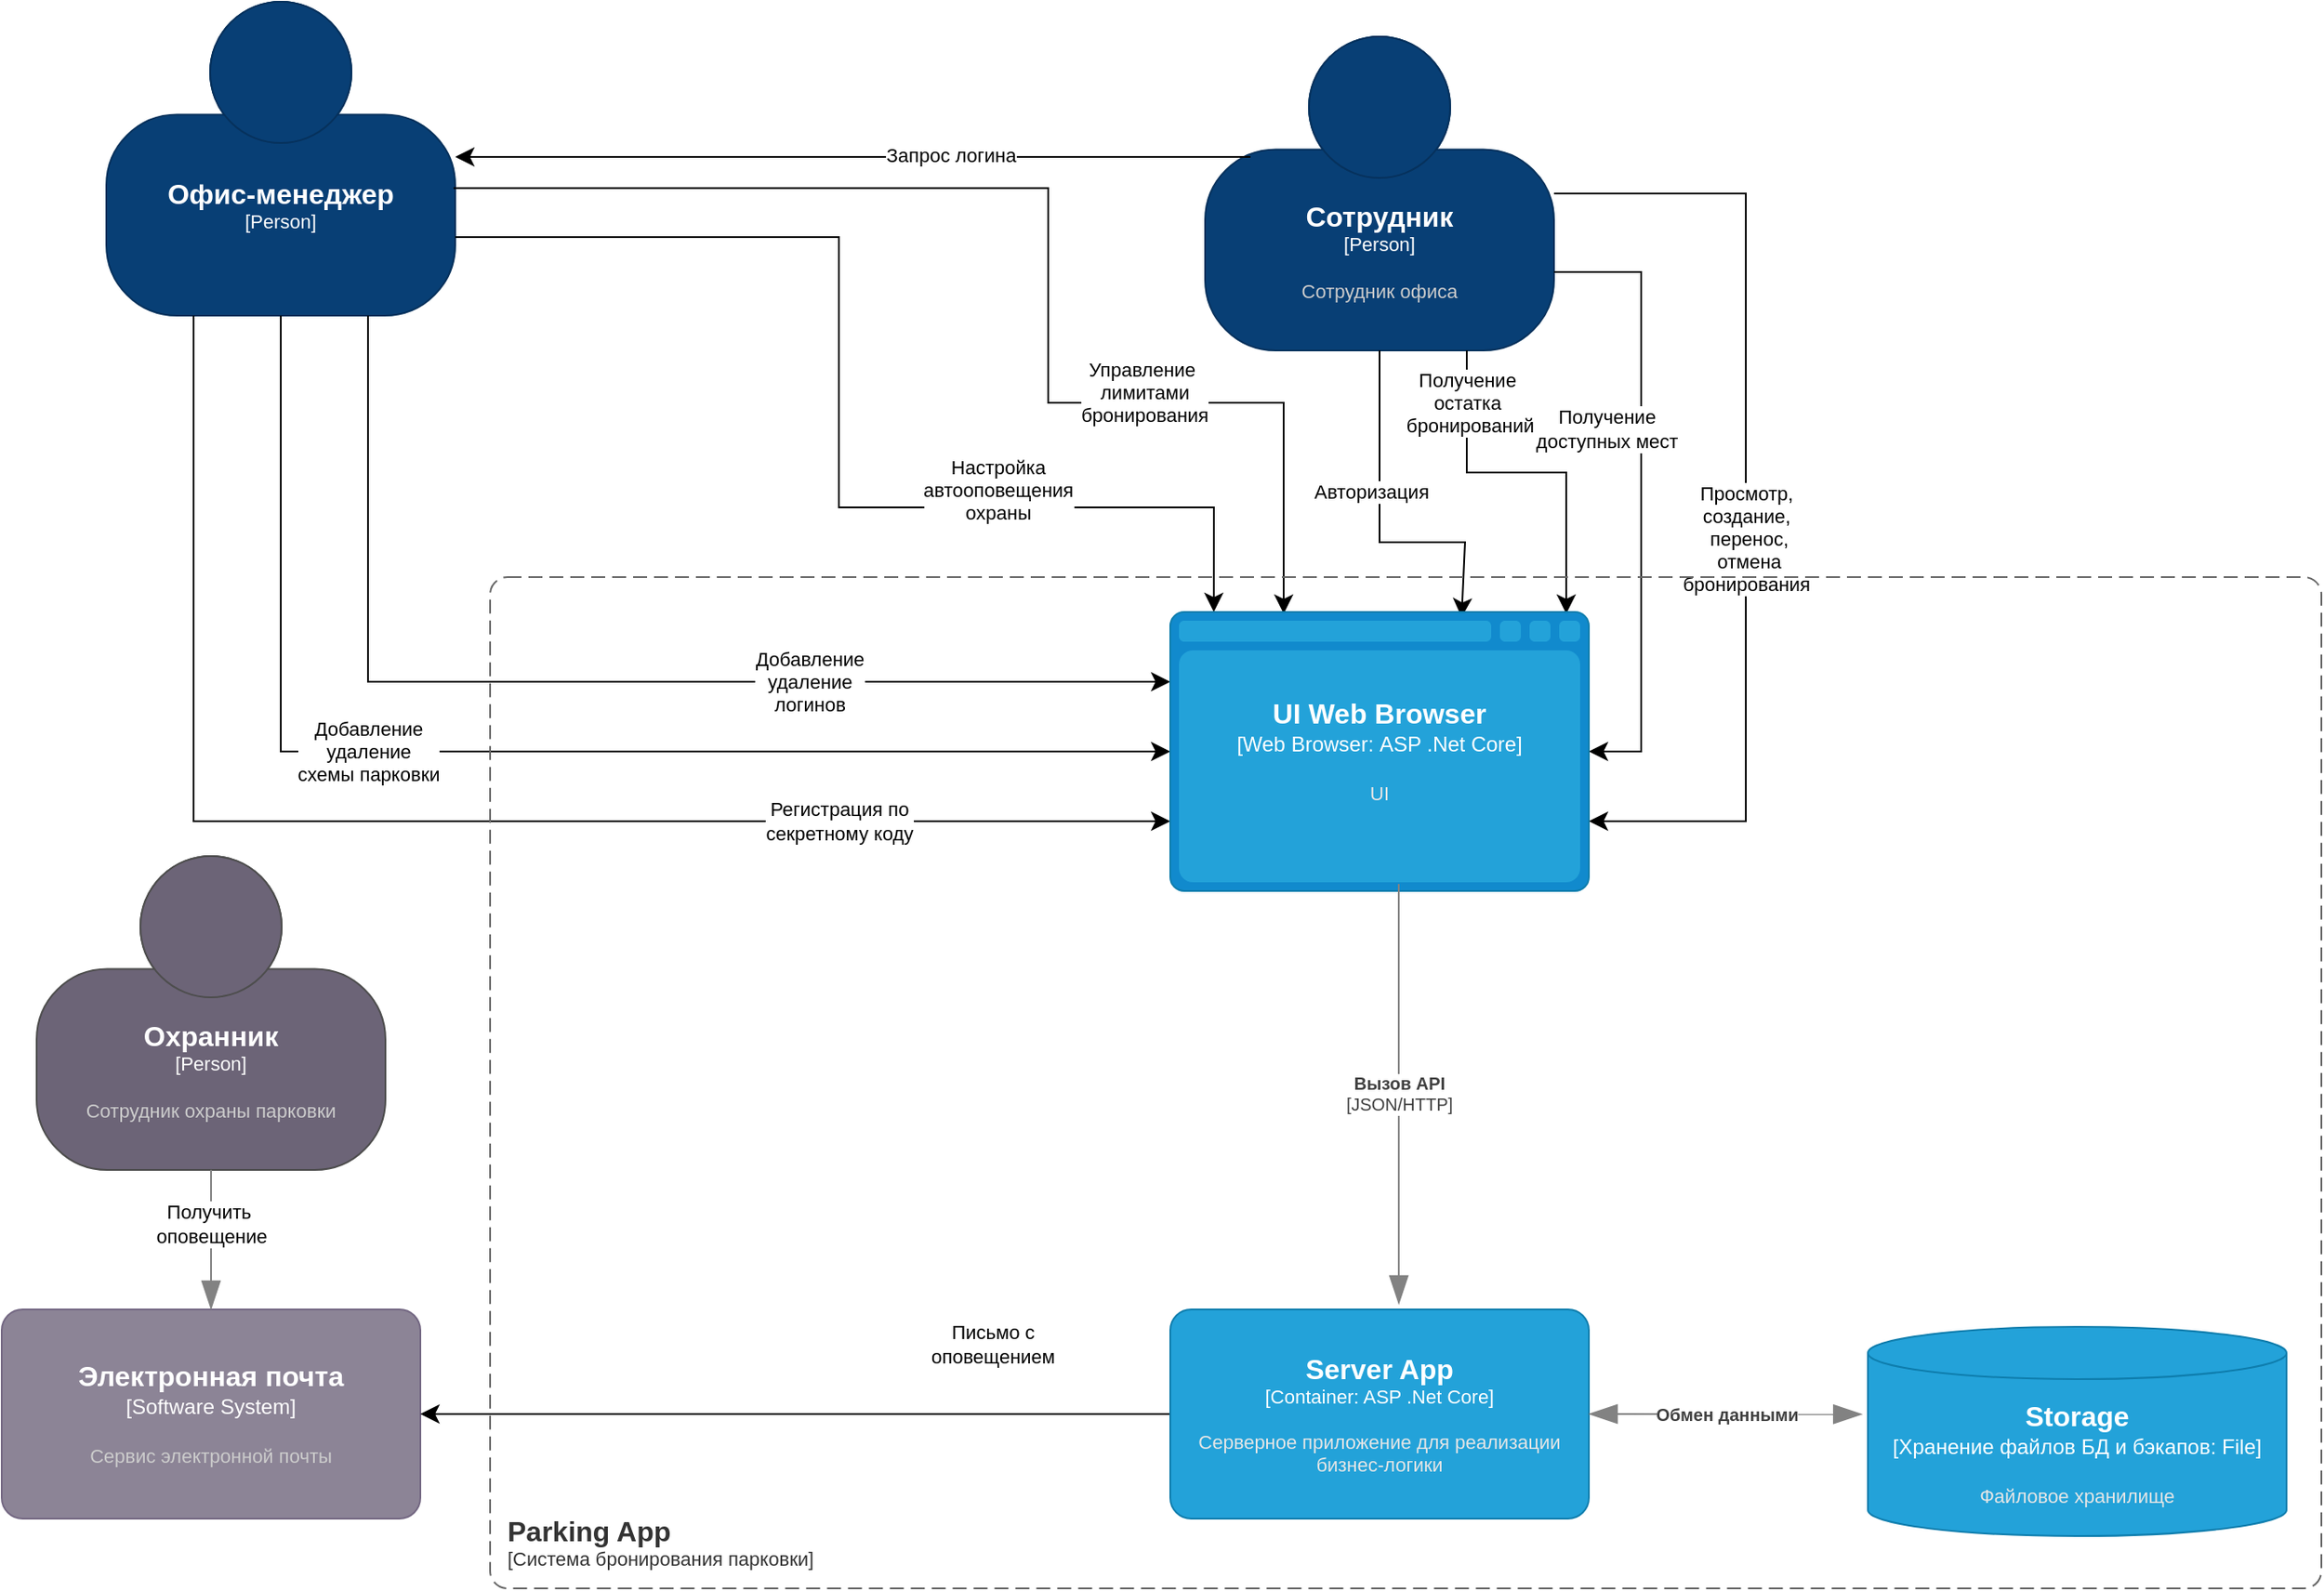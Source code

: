 <mxfile version="22.0.2" type="device">
  <diagram name="Страница — 1" id="NEVm2YXXamXdKvpm7KqA">
    <mxGraphModel dx="1687" dy="993" grid="1" gridSize="10" guides="1" tooltips="1" connect="1" arrows="1" fold="1" page="1" pageScale="1" pageWidth="1169" pageHeight="827" math="0" shadow="0">
      <root>
        <mxCell id="0" />
        <mxCell id="1" parent="0" />
        <object placeholders="1" c4Name="Сотрудник" c4Type="Person" c4Description="Сотрудник офиса" label="&lt;font style=&quot;font-size: 16px&quot;&gt;&lt;b&gt;%c4Name%&lt;/b&gt;&lt;/font&gt;&lt;div&gt;[%c4Type%]&lt;/div&gt;&lt;br&gt;&lt;div&gt;&lt;font style=&quot;font-size: 11px&quot;&gt;&lt;font color=&quot;#cccccc&quot;&gt;%c4Description%&lt;/font&gt;&lt;/div&gt;" id="Kb7q33dDTwwG0EOIKzRc-1">
          <mxCell style="html=1;fontSize=11;dashed=0;whiteSpace=wrap;fillColor=#083F75;strokeColor=#06315C;fontColor=#ffffff;shape=mxgraph.c4.person2;align=center;metaEdit=1;points=[[0.5,0,0],[1,0.5,0],[1,0.75,0],[0.75,1,0],[0.5,1,0],[0.25,1,0],[0,0.75,0],[0,0.5,0]];resizable=0;" parent="1" vertex="1">
            <mxGeometry x="810" y="40" width="200" height="180" as="geometry" />
          </mxCell>
        </object>
        <object placeholders="1" c4Name="Офис-менеджер" c4Type="Person" c4Description="" label="&lt;font style=&quot;font-size: 16px&quot;&gt;&lt;b&gt;%c4Name%&lt;/b&gt;&lt;/font&gt;&lt;div&gt;[%c4Type%]&lt;/div&gt;&lt;br&gt;&lt;div&gt;&lt;font style=&quot;font-size: 11px&quot;&gt;&lt;font color=&quot;#cccccc&quot;&gt;%c4Description%&lt;/font&gt;&lt;/div&gt;" id="Kb7q33dDTwwG0EOIKzRc-2">
          <mxCell style="html=1;fontSize=11;dashed=0;whiteSpace=wrap;fillColor=#083F75;strokeColor=#06315C;fontColor=#ffffff;shape=mxgraph.c4.person2;align=center;metaEdit=1;points=[[0.5,0,0],[1,0.5,0],[1,0.75,0],[0.75,1,0],[0.5,1,0],[0.25,1,0],[0,0.75,0],[0,0.5,0]];resizable=0;" parent="1" vertex="1">
            <mxGeometry x="180" y="20" width="200" height="180" as="geometry" />
          </mxCell>
        </object>
        <object placeholders="1" c4Name="Охранник" c4Type="Person" c4Description="Сотрудник охраны парковки" label="&lt;font style=&quot;font-size: 16px&quot;&gt;&lt;b&gt;%c4Name%&lt;/b&gt;&lt;/font&gt;&lt;div&gt;[%c4Type%]&lt;/div&gt;&lt;br&gt;&lt;div&gt;&lt;font style=&quot;font-size: 11px&quot;&gt;&lt;font color=&quot;#cccccc&quot;&gt;%c4Description%&lt;/font&gt;&lt;/div&gt;" id="Kb7q33dDTwwG0EOIKzRc-3">
          <mxCell style="html=1;fontSize=11;dashed=0;whiteSpace=wrap;fillColor=#6C6477;strokeColor=#4D4D4D;fontColor=#ffffff;shape=mxgraph.c4.person2;align=center;metaEdit=1;points=[[0.5,0,0],[1,0.5,0],[1,0.75,0],[0.75,1,0],[0.5,1,0],[0.25,1,0],[0,0.75,0],[0,0.5,0]];resizable=0;" parent="1" vertex="1">
            <mxGeometry x="140" y="510" width="200" height="180" as="geometry" />
          </mxCell>
        </object>
        <mxCell id="Kb7q33dDTwwG0EOIKzRc-7" value="" style="elbow=vertical;endArrow=classic;html=1;rounded=0;endSize=8;startSize=8;exitX=0.5;exitY=1;exitDx=0;exitDy=0;exitPerimeter=0;entryX=0.696;entryY=0.019;entryDx=0;entryDy=0;entryPerimeter=0;" parent="1" source="Kb7q33dDTwwG0EOIKzRc-1" target="KAA4rc7mDdSaHTglyv62-3" edge="1">
          <mxGeometry width="50" height="50" relative="1" as="geometry">
            <mxPoint x="840" y="390" as="sourcePoint" />
            <mxPoint x="533.12" y="371.96" as="targetPoint" />
            <Array as="points">
              <mxPoint x="910" y="270" />
              <mxPoint x="910" y="330" />
              <mxPoint x="959" y="330" />
            </Array>
          </mxGeometry>
        </mxCell>
        <mxCell id="Kb7q33dDTwwG0EOIKzRc-8" value="Авторизация" style="edgeLabel;html=1;align=center;verticalAlign=middle;resizable=0;points=[];" parent="Kb7q33dDTwwG0EOIKzRc-7" vertex="1" connectable="0">
          <mxGeometry x="0.172" y="-1" relative="1" as="geometry">
            <mxPoint x="-14" y="-30" as="offset" />
          </mxGeometry>
        </mxCell>
        <mxCell id="Kb7q33dDTwwG0EOIKzRc-9" value="" style="elbow=vertical;endArrow=classic;html=1;rounded=0;endSize=8;startSize=8;entryX=1;entryY=0.5;entryDx=0;entryDy=0;entryPerimeter=0;exitX=1;exitY=0.75;exitDx=0;exitDy=0;exitPerimeter=0;" parent="1" source="Kb7q33dDTwwG0EOIKzRc-1" target="KAA4rc7mDdSaHTglyv62-3" edge="1">
          <mxGeometry width="50" height="50" relative="1" as="geometry">
            <mxPoint x="430" y="200" as="sourcePoint" />
            <mxPoint x="590" y="350" as="targetPoint" />
            <Array as="points">
              <mxPoint x="1060" y="175" />
              <mxPoint x="1060" y="450" />
            </Array>
          </mxGeometry>
        </mxCell>
        <mxCell id="Kb7q33dDTwwG0EOIKzRc-11" value="Получение &lt;br&gt;доступных мест" style="edgeLabel;html=1;align=center;verticalAlign=middle;resizable=0;points=[];" parent="Kb7q33dDTwwG0EOIKzRc-9" vertex="1" connectable="0">
          <mxGeometry x="0.069" relative="1" as="geometry">
            <mxPoint x="-20" y="-50" as="offset" />
          </mxGeometry>
        </mxCell>
        <mxCell id="Kb7q33dDTwwG0EOIKzRc-12" value="" style="edgeStyle=elbowEdgeStyle;elbow=vertical;endArrow=classic;html=1;curved=0;rounded=0;endSize=8;startSize=8;exitX=0.13;exitY=0.383;exitDx=0;exitDy=0;exitPerimeter=0;" parent="1" source="Kb7q33dDTwwG0EOIKzRc-1" target="Kb7q33dDTwwG0EOIKzRc-2" edge="1">
          <mxGeometry width="50" height="50" relative="1" as="geometry">
            <mxPoint x="840" y="390" as="sourcePoint" />
            <mxPoint x="890" y="340" as="targetPoint" />
            <Array as="points" />
          </mxGeometry>
        </mxCell>
        <mxCell id="Kb7q33dDTwwG0EOIKzRc-13" value="Запрос логина" style="edgeLabel;html=1;align=center;verticalAlign=middle;resizable=0;points=[];" parent="Kb7q33dDTwwG0EOIKzRc-12" vertex="1" connectable="0">
          <mxGeometry x="-0.243" y="-1" relative="1" as="geometry">
            <mxPoint as="offset" />
          </mxGeometry>
        </mxCell>
        <mxCell id="Kb7q33dDTwwG0EOIKzRc-14" value="" style="edgeStyle=elbowEdgeStyle;elbow=horizontal;endArrow=classic;html=1;curved=0;rounded=0;endSize=8;startSize=8;exitX=1;exitY=0.5;exitDx=0;exitDy=0;exitPerimeter=0;entryX=1;entryY=0.75;entryDx=0;entryDy=0;entryPerimeter=0;" parent="1" source="Kb7q33dDTwwG0EOIKzRc-1" target="KAA4rc7mDdSaHTglyv62-3" edge="1">
          <mxGeometry width="50" height="50" relative="1" as="geometry">
            <mxPoint x="630" y="320" as="sourcePoint" />
            <mxPoint x="640" y="350" as="targetPoint" />
            <Array as="points">
              <mxPoint x="1120" y="250" />
            </Array>
          </mxGeometry>
        </mxCell>
        <mxCell id="Kb7q33dDTwwG0EOIKzRc-15" value="Просмотр, &lt;br&gt;создание,&lt;br&gt;&amp;nbsp;перенос,&lt;br&gt;&amp;nbsp;отмена &lt;br&gt;бронирования" style="edgeLabel;html=1;align=center;verticalAlign=middle;resizable=0;points=[];" parent="Kb7q33dDTwwG0EOIKzRc-14" vertex="1" connectable="0">
          <mxGeometry x="0.107" y="-3" relative="1" as="geometry">
            <mxPoint x="3" y="-2" as="offset" />
          </mxGeometry>
        </mxCell>
        <mxCell id="Kb7q33dDTwwG0EOIKzRc-16" value="" style="edgeStyle=elbowEdgeStyle;elbow=vertical;endArrow=classic;html=1;curved=0;rounded=0;endSize=8;startSize=8;entryX=0.946;entryY=0.006;entryDx=0;entryDy=0;entryPerimeter=0;exitX=0.75;exitY=1;exitDx=0;exitDy=0;exitPerimeter=0;" parent="1" source="Kb7q33dDTwwG0EOIKzRc-1" target="KAA4rc7mDdSaHTglyv62-3" edge="1">
          <mxGeometry width="50" height="50" relative="1" as="geometry">
            <mxPoint x="840" y="330" as="sourcePoint" />
            <mxPoint x="720" y="350" as="targetPoint" />
            <Array as="points">
              <mxPoint x="960" y="290" />
            </Array>
          </mxGeometry>
        </mxCell>
        <mxCell id="Kb7q33dDTwwG0EOIKzRc-17" value="Получение &lt;br&gt;остатка&lt;br&gt;&amp;nbsp;бронирований" style="edgeLabel;html=1;align=center;verticalAlign=middle;resizable=0;points=[];" parent="Kb7q33dDTwwG0EOIKzRc-16" vertex="1" connectable="0">
          <mxGeometry x="-0.474" y="2" relative="1" as="geometry">
            <mxPoint x="-2" y="-25" as="offset" />
          </mxGeometry>
        </mxCell>
        <mxCell id="Kb7q33dDTwwG0EOIKzRc-18" value="" style="edgeStyle=orthogonalEdgeStyle;elbow=vertical;endArrow=classic;html=1;rounded=0;endSize=8;startSize=8;exitX=0.25;exitY=1;exitDx=0;exitDy=0;exitPerimeter=0;jumpStyle=arc;entryX=0;entryY=0.75;entryDx=0;entryDy=0;entryPerimeter=0;" parent="1" source="Kb7q33dDTwwG0EOIKzRc-2" target="KAA4rc7mDdSaHTglyv62-3" edge="1">
          <mxGeometry width="50" height="50" relative="1" as="geometry">
            <mxPoint x="840" y="790" as="sourcePoint" />
            <mxPoint x="840" y="700" as="targetPoint" />
            <Array as="points">
              <mxPoint x="230" y="490" />
            </Array>
          </mxGeometry>
        </mxCell>
        <mxCell id="Kb7q33dDTwwG0EOIKzRc-19" value="Регистрация по&lt;br&gt;секретному коду" style="edgeLabel;html=1;align=center;verticalAlign=middle;resizable=0;points=[];" parent="Kb7q33dDTwwG0EOIKzRc-18" vertex="1" connectable="0">
          <mxGeometry x="-0.042" y="-4" relative="1" as="geometry">
            <mxPoint x="253" y="-4" as="offset" />
          </mxGeometry>
        </mxCell>
        <mxCell id="Kb7q33dDTwwG0EOIKzRc-20" value="" style="edgeStyle=elbowEdgeStyle;elbow=vertical;endArrow=classic;html=1;curved=0;rounded=0;endSize=8;startSize=8;entryX=0;entryY=0.25;entryDx=0;entryDy=0;entryPerimeter=0;exitX=0.75;exitY=1;exitDx=0;exitDy=0;exitPerimeter=0;" parent="1" source="Kb7q33dDTwwG0EOIKzRc-2" target="KAA4rc7mDdSaHTglyv62-3" edge="1">
          <mxGeometry width="50" height="50" relative="1" as="geometry">
            <mxPoint x="800" y="990" as="sourcePoint" />
            <mxPoint x="770" y="840" as="targetPoint" />
            <Array as="points">
              <mxPoint x="590" y="410" />
            </Array>
          </mxGeometry>
        </mxCell>
        <mxCell id="Kb7q33dDTwwG0EOIKzRc-21" value="Добавление&lt;br&gt;удаление&lt;br&gt;логинов" style="edgeLabel;html=1;align=center;verticalAlign=middle;resizable=0;points=[];" parent="Kb7q33dDTwwG0EOIKzRc-20" vertex="1" connectable="0">
          <mxGeometry x="0.382" relative="1" as="geometry">
            <mxPoint as="offset" />
          </mxGeometry>
        </mxCell>
        <mxCell id="Kb7q33dDTwwG0EOIKzRc-22" value="" style="edgeStyle=elbowEdgeStyle;elbow=horizontal;endArrow=classic;html=1;curved=0;rounded=0;endSize=8;startSize=8;exitX=0.5;exitY=1;exitDx=0;exitDy=0;exitPerimeter=0;entryX=0;entryY=0.5;entryDx=0;entryDy=0;entryPerimeter=0;" parent="1" source="Kb7q33dDTwwG0EOIKzRc-2" target="KAA4rc7mDdSaHTglyv62-3" edge="1">
          <mxGeometry width="50" height="50" relative="1" as="geometry">
            <mxPoint x="580" y="1010" as="sourcePoint" />
            <mxPoint x="710" y="870" as="targetPoint" />
            <Array as="points">
              <mxPoint x="280" y="320" />
            </Array>
          </mxGeometry>
        </mxCell>
        <mxCell id="Kb7q33dDTwwG0EOIKzRc-23" value="Добавление&lt;br&gt;удаление&lt;br&gt;схемы парковки" style="edgeLabel;html=1;align=center;verticalAlign=middle;resizable=0;points=[];" parent="Kb7q33dDTwwG0EOIKzRc-22" vertex="1" connectable="0">
          <mxGeometry x="0.218" relative="1" as="geometry">
            <mxPoint x="-163" as="offset" />
          </mxGeometry>
        </mxCell>
        <mxCell id="Kb7q33dDTwwG0EOIKzRc-24" value="" style="edgeStyle=orthogonalEdgeStyle;elbow=vertical;endArrow=classic;html=1;rounded=0;endSize=8;startSize=8;entryX=0.271;entryY=0.006;entryDx=0;entryDy=0;entryPerimeter=0;exitX=0.995;exitY=0.594;exitDx=0;exitDy=0;exitPerimeter=0;jumpStyle=arc;" parent="1" source="Kb7q33dDTwwG0EOIKzRc-2" target="KAA4rc7mDdSaHTglyv62-3" edge="1">
          <mxGeometry width="50" height="50" relative="1" as="geometry">
            <mxPoint x="730" y="1010" as="sourcePoint" />
            <mxPoint x="650" y="870" as="targetPoint" />
            <Array as="points">
              <mxPoint x="720" y="127" />
              <mxPoint x="720" y="250" />
              <mxPoint x="855" y="250" />
            </Array>
          </mxGeometry>
        </mxCell>
        <mxCell id="Kb7q33dDTwwG0EOIKzRc-25" value="Управление&amp;nbsp;&lt;br&gt;лимитами&lt;br&gt;бронирования" style="edgeLabel;html=1;align=center;verticalAlign=middle;resizable=0;points=[];" parent="Kb7q33dDTwwG0EOIKzRc-24" vertex="1" connectable="0">
          <mxGeometry x="0.438" y="1" relative="1" as="geometry">
            <mxPoint x="1" y="-5" as="offset" />
          </mxGeometry>
        </mxCell>
        <object placeholders="1" c4Name="Электронная почта" c4Type="Software System" c4Description="Сервис электронной почты" label="&lt;font style=&quot;font-size: 16px&quot;&gt;&lt;b&gt;%c4Name%&lt;/b&gt;&lt;/font&gt;&lt;div&gt;[%c4Type%]&lt;/div&gt;&lt;br&gt;&lt;div&gt;&lt;font style=&quot;font-size: 11px&quot;&gt;&lt;font color=&quot;#cccccc&quot;&gt;%c4Description%&lt;/font&gt;&lt;/div&gt;" id="Kb7q33dDTwwG0EOIKzRc-26">
          <mxCell style="rounded=1;whiteSpace=wrap;html=1;labelBackgroundColor=none;fillColor=#8C8496;fontColor=#ffffff;align=center;arcSize=10;strokeColor=#736782;metaEdit=1;resizable=0;points=[[0.25,0,0],[0.5,0,0],[0.75,0,0],[1,0.25,0],[1,0.5,0],[1,0.75,0],[0.75,1,0],[0.5,1,0],[0.25,1,0],[0,0.75,0],[0,0.5,0],[0,0.25,0]];" parent="1" vertex="1">
            <mxGeometry x="120" y="770" width="240" height="120" as="geometry" />
          </mxCell>
        </object>
        <mxCell id="Kb7q33dDTwwG0EOIKzRc-27" value="" style="edgeStyle=orthogonalEdgeStyle;elbow=vertical;endArrow=classic;html=1;rounded=0;endSize=8;startSize=8;exitX=1;exitY=0.75;exitDx=0;exitDy=0;exitPerimeter=0;entryX=0.104;entryY=0;entryDx=0;entryDy=0;entryPerimeter=0;" parent="1" source="Kb7q33dDTwwG0EOIKzRc-2" target="KAA4rc7mDdSaHTglyv62-3" edge="1">
          <mxGeometry width="50" height="50" relative="1" as="geometry">
            <mxPoint x="500" y="1020" as="sourcePoint" />
            <mxPoint x="590" y="870" as="targetPoint" />
            <Array as="points">
              <mxPoint x="600" y="155" />
              <mxPoint x="600" y="310" />
              <mxPoint x="815" y="310" />
            </Array>
          </mxGeometry>
        </mxCell>
        <mxCell id="Kb7q33dDTwwG0EOIKzRc-28" value="Настройка &lt;br&gt;автооповещения&lt;br&gt;охраны" style="edgeLabel;html=1;align=center;verticalAlign=middle;resizable=0;points=[];" parent="Kb7q33dDTwwG0EOIKzRc-27" vertex="1" connectable="0">
          <mxGeometry x="0.297" relative="1" as="geometry">
            <mxPoint x="44" y="-10" as="offset" />
          </mxGeometry>
        </mxCell>
        <mxCell id="Kb7q33dDTwwG0EOIKzRc-29" value="" style="edgeStyle=elbowEdgeStyle;elbow=horizontal;endArrow=classic;html=1;curved=0;rounded=0;endSize=8;startSize=8;exitX=0;exitY=0.5;exitDx=0;exitDy=0;exitPerimeter=0;entryX=1;entryY=0.5;entryDx=0;entryDy=0;entryPerimeter=0;" parent="1" source="KAA4rc7mDdSaHTglyv62-4" target="Kb7q33dDTwwG0EOIKzRc-26" edge="1">
          <mxGeometry width="50" height="50" relative="1" as="geometry">
            <mxPoint x="530" y="810" as="sourcePoint" />
            <mxPoint x="370" y="810" as="targetPoint" />
          </mxGeometry>
        </mxCell>
        <mxCell id="Kb7q33dDTwwG0EOIKzRc-30" value="Письмо с &lt;br&gt;оповещением" style="edgeLabel;html=1;align=center;verticalAlign=middle;resizable=0;points=[];" parent="Kb7q33dDTwwG0EOIKzRc-29" vertex="1" connectable="0">
          <mxGeometry x="0.25" y="3" relative="1" as="geometry">
            <mxPoint x="167" y="-43" as="offset" />
          </mxGeometry>
        </mxCell>
        <object placeholders="1" c4Type="Relationship" id="vCi47DMHsMtB5WZkkGKO-1">
          <mxCell style="endArrow=blockThin;html=1;fontSize=10;fontColor=#404040;strokeWidth=1;endFill=1;strokeColor=#828282;elbow=vertical;metaEdit=1;endSize=14;startSize=14;jumpStyle=arc;jumpSize=16;rounded=0;edgeStyle=orthogonalEdgeStyle;exitX=0.5;exitY=1;exitDx=0;exitDy=0;exitPerimeter=0;entryX=0.5;entryY=0;entryDx=0;entryDy=0;entryPerimeter=0;" parent="1" source="Kb7q33dDTwwG0EOIKzRc-3" target="Kb7q33dDTwwG0EOIKzRc-26" edge="1">
            <mxGeometry width="240" relative="1" as="geometry">
              <mxPoint x="350" y="980" as="sourcePoint" />
              <mxPoint x="240" y="740" as="targetPoint" />
            </mxGeometry>
          </mxCell>
        </object>
        <mxCell id="vCi47DMHsMtB5WZkkGKO-2" value="Получить&amp;nbsp;&lt;br&gt;оповещение" style="edgeLabel;html=1;align=center;verticalAlign=middle;resizable=0;points=[];" parent="vCi47DMHsMtB5WZkkGKO-1" vertex="1" connectable="0">
          <mxGeometry x="0.033" y="-1" relative="1" as="geometry">
            <mxPoint x="1" y="-11" as="offset" />
          </mxGeometry>
        </mxCell>
        <object placeholders="1" c4Name="Parking App" c4Type="SystemScopeBoundary" c4Application="Система бронирования парковки" label="&lt;font style=&quot;font-size: 16px&quot;&gt;&lt;b&gt;&lt;div style=&quot;text-align: left&quot;&gt;%c4Name%&lt;/div&gt;&lt;/b&gt;&lt;/font&gt;&lt;div style=&quot;text-align: left&quot;&gt;[%c4Application%]&lt;/div&gt;" id="KAA4rc7mDdSaHTglyv62-1">
          <mxCell style="rounded=1;fontSize=11;whiteSpace=wrap;html=1;dashed=1;arcSize=20;fillColor=none;strokeColor=#666666;fontColor=#333333;labelBackgroundColor=none;align=left;verticalAlign=bottom;labelBorderColor=none;spacingTop=0;spacing=10;dashPattern=8 4;metaEdit=1;rotatable=0;perimeter=rectanglePerimeter;noLabel=0;labelPadding=0;allowArrows=0;connectable=0;expand=0;recursiveResize=0;editable=1;pointerEvents=0;absoluteArcSize=1;points=[[0.25,0,0],[0.5,0,0],[0.75,0,0],[1,0.25,0],[1,0.5,0],[1,0.75,0],[0.75,1,0],[0.5,1,0],[0.25,1,0],[0,0.75,0],[0,0.5,0],[0,0.25,0]];" vertex="1" parent="1">
            <mxGeometry x="400" y="350" width="1050" height="580" as="geometry" />
          </mxCell>
        </object>
        <object placeholders="1" c4Type="Storage" c4Container="Хранение файлов БД и бэкапов" c4Technology="File" c4Description="Файловое хранилище" label="&lt;font style=&quot;font-size: 16px&quot;&gt;&lt;b&gt;%c4Type%&lt;/b&gt;&lt;/font&gt;&lt;div&gt;[%c4Container%:&amp;nbsp;%c4Technology%]&lt;/div&gt;&lt;br&gt;&lt;div&gt;&lt;font style=&quot;font-size: 11px&quot;&gt;&lt;font color=&quot;#E6E6E6&quot;&gt;%c4Description%&lt;/font&gt;&lt;/div&gt;" id="KAA4rc7mDdSaHTglyv62-2">
          <mxCell style="shape=cylinder3;size=15;whiteSpace=wrap;html=1;boundedLbl=1;rounded=0;labelBackgroundColor=none;fillColor=#23A2D9;fontSize=12;fontColor=#ffffff;align=center;strokeColor=#0E7DAD;metaEdit=1;points=[[0.5,0,0],[1,0.25,0],[1,0.5,0],[1,0.75,0],[0.5,1,0],[0,0.75,0],[0,0.5,0],[0,0.25,0]];resizable=0;" vertex="1" parent="1">
            <mxGeometry x="1190" y="780" width="240" height="120" as="geometry" />
          </mxCell>
        </object>
        <object placeholders="1" c4Type="UI Web Browser" c4Container="Web Browser" c4Technology="ASP .Net Core" c4Description="UI" label="&lt;font style=&quot;font-size: 16px&quot;&gt;&lt;b&gt;%c4Type%&lt;/b&gt;&lt;/font&gt;&lt;div&gt;[%c4Container%:&amp;nbsp;%c4Technology%]&lt;/div&gt;&lt;br&gt;&lt;div&gt;&lt;font style=&quot;font-size: 11px&quot;&gt;&lt;font color=&quot;#E6E6E6&quot;&gt;%c4Description%&lt;/font&gt;&lt;/div&gt;" id="KAA4rc7mDdSaHTglyv62-3">
          <mxCell style="shape=mxgraph.c4.webBrowserContainer2;whiteSpace=wrap;html=1;boundedLbl=1;rounded=0;labelBackgroundColor=none;strokeColor=#118ACD;fillColor=#23A2D9;strokeColor=#118ACD;strokeColor2=#0E7DAD;fontSize=12;fontColor=#ffffff;align=center;metaEdit=1;points=[[0.5,0,0],[1,0.25,0],[1,0.5,0],[1,0.75,0],[0.5,1,0],[0,0.75,0],[0,0.5,0],[0,0.25,0]];resizable=0;" vertex="1" parent="1">
            <mxGeometry x="790" y="370" width="240" height="160" as="geometry" />
          </mxCell>
        </object>
        <object placeholders="1" c4Name="Server App" c4Type="Container" c4Technology="ASP .Net Core" c4Description="Серверное приложение для реализации бизнес-логики" label="&lt;font style=&quot;font-size: 16px&quot;&gt;&lt;b&gt;%c4Name%&lt;/b&gt;&lt;/font&gt;&lt;div&gt;[%c4Type%: %c4Technology%]&lt;/div&gt;&lt;br&gt;&lt;div&gt;&lt;font style=&quot;font-size: 11px&quot;&gt;&lt;font color=&quot;#E6E6E6&quot;&gt;%c4Description%&lt;/font&gt;&lt;/div&gt;" id="KAA4rc7mDdSaHTglyv62-4">
          <mxCell style="rounded=1;whiteSpace=wrap;html=1;fontSize=11;labelBackgroundColor=none;fillColor=#23A2D9;fontColor=#ffffff;align=center;arcSize=10;strokeColor=#0E7DAD;metaEdit=1;resizable=0;points=[[0.25,0,0],[0.5,0,0],[0.75,0,0],[1,0.25,0],[1,0.5,0],[1,0.75,0],[0.75,1,0],[0.5,1,0],[0.25,1,0],[0,0.75,0],[0,0.5,0],[0,0.25,0]];" vertex="1" parent="1">
            <mxGeometry x="790" y="770" width="240" height="120" as="geometry" />
          </mxCell>
        </object>
        <object placeholders="1" c4Type="Relationship" c4Technology="JSON/HTTP" c4Description="Вызов API" label="&lt;div style=&quot;text-align: left&quot;&gt;&lt;div style=&quot;text-align: center&quot;&gt;&lt;b&gt;%c4Description%&lt;/b&gt;&lt;/div&gt;&lt;div style=&quot;text-align: center&quot;&gt;[%c4Technology%]&lt;/div&gt;&lt;/div&gt;" id="KAA4rc7mDdSaHTglyv62-5">
          <mxCell style="endArrow=blockThin;html=1;fontSize=10;fontColor=#404040;strokeWidth=1;endFill=1;strokeColor=#828282;elbow=vertical;metaEdit=1;endSize=14;startSize=14;jumpStyle=arc;jumpSize=16;rounded=0;edgeStyle=orthogonalEdgeStyle;entryX=0.546;entryY=-0.025;entryDx=0;entryDy=0;entryPerimeter=0;" edge="1" parent="1" target="KAA4rc7mDdSaHTglyv62-4">
            <mxGeometry width="240" relative="1" as="geometry">
              <mxPoint x="921" y="526" as="sourcePoint" />
              <mxPoint x="900" y="680" as="targetPoint" />
              <Array as="points">
                <mxPoint x="921" y="526" />
              </Array>
            </mxGeometry>
          </mxCell>
        </object>
        <object placeholders="1" c4Type="Relationship" c4Description="Обмен данными" label="&lt;div style=&quot;text-align: left&quot;&gt;&lt;div style=&quot;text-align: center&quot;&gt;&lt;b&gt;%c4Description%&lt;/b&gt;&lt;/div&gt;" id="KAA4rc7mDdSaHTglyv62-6">
          <mxCell style="endArrow=blockThin;html=1;fontSize=10;fontColor=#404040;strokeWidth=1;endFill=1;strokeColor=#828282;elbow=vertical;metaEdit=1;endSize=14;startSize=14;jumpStyle=arc;jumpSize=16;rounded=0;edgeStyle=orthogonalEdgeStyle;exitX=1;exitY=0.5;exitDx=0;exitDy=0;exitPerimeter=0;entryX=-0.014;entryY=0.418;entryDx=0;entryDy=0;entryPerimeter=0;startArrow=blockThin;startFill=1;" edge="1" parent="1" source="KAA4rc7mDdSaHTglyv62-4" target="KAA4rc7mDdSaHTglyv62-2">
            <mxGeometry width="240" relative="1" as="geometry">
              <mxPoint x="1060" y="720" as="sourcePoint" />
              <mxPoint x="1300" y="720" as="targetPoint" />
            </mxGeometry>
          </mxCell>
        </object>
      </root>
    </mxGraphModel>
  </diagram>
</mxfile>
